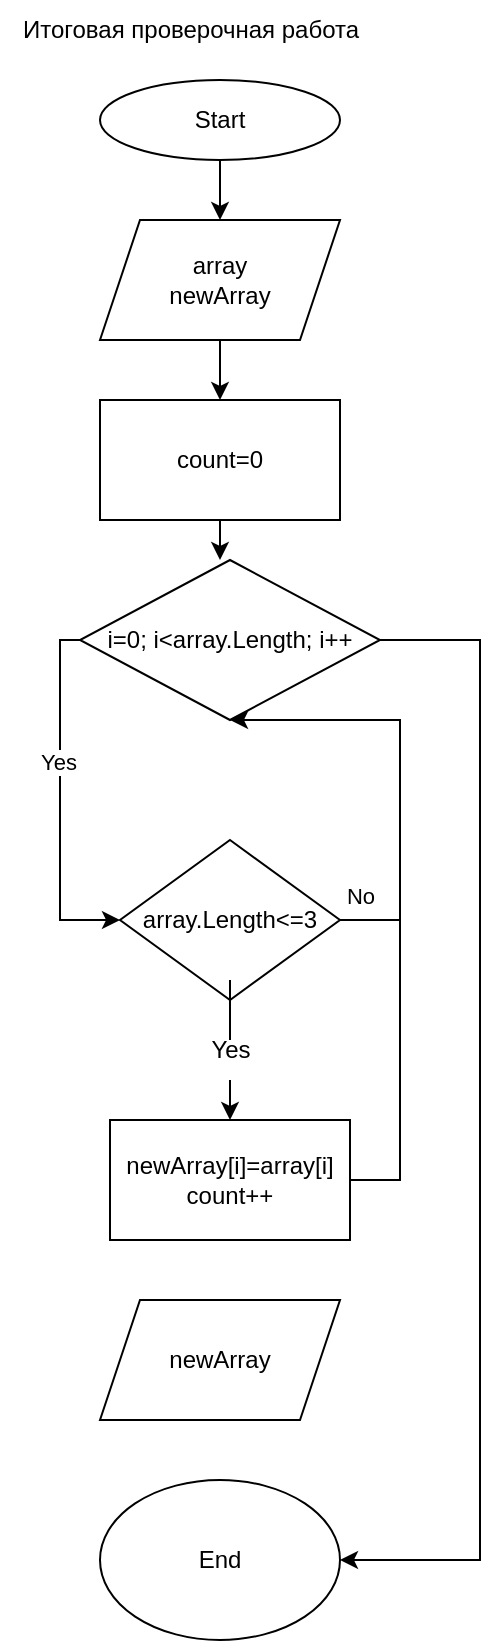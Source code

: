 <mxfile>
    <diagram id="C5RBs43oDa-KdzZeNtuy" name="Page-1">
        <mxGraphModel dx="636" dy="284" grid="1" gridSize="10" guides="1" tooltips="1" connect="1" arrows="1" fold="1" page="1" pageScale="1" pageWidth="827" pageHeight="1169" math="0" shadow="0">
            <root>
                <mxCell id="WIyWlLk6GJQsqaUBKTNV-0"/>
                <mxCell id="WIyWlLk6GJQsqaUBKTNV-1" parent="WIyWlLk6GJQsqaUBKTNV-0"/>
                <mxCell id="zuTQzKUe-VPVfcQqOjv3-0" value="Итоговая проверочная работа" style="text;html=1;align=center;verticalAlign=middle;resizable=0;points=[];autosize=1;strokeColor=none;fillColor=none;" parent="WIyWlLk6GJQsqaUBKTNV-1" vertex="1">
                    <mxGeometry x="40" width="190" height="30" as="geometry"/>
                </mxCell>
                <mxCell id="zuTQzKUe-VPVfcQqOjv3-3" value="" style="edgeStyle=orthogonalEdgeStyle;rounded=0;orthogonalLoop=1;jettySize=auto;html=1;" parent="WIyWlLk6GJQsqaUBKTNV-1" source="zuTQzKUe-VPVfcQqOjv3-1" target="zuTQzKUe-VPVfcQqOjv3-2" edge="1">
                    <mxGeometry relative="1" as="geometry"/>
                </mxCell>
                <mxCell id="zuTQzKUe-VPVfcQqOjv3-1" value="Start" style="ellipse;whiteSpace=wrap;html=1;" parent="WIyWlLk6GJQsqaUBKTNV-1" vertex="1">
                    <mxGeometry x="90" y="40" width="120" height="40" as="geometry"/>
                </mxCell>
                <mxCell id="zuTQzKUe-VPVfcQqOjv3-5" value="" style="edgeStyle=orthogonalEdgeStyle;rounded=0;orthogonalLoop=1;jettySize=auto;html=1;" parent="WIyWlLk6GJQsqaUBKTNV-1" source="zuTQzKUe-VPVfcQqOjv3-2" target="zuTQzKUe-VPVfcQqOjv3-4" edge="1">
                    <mxGeometry relative="1" as="geometry"/>
                </mxCell>
                <mxCell id="zuTQzKUe-VPVfcQqOjv3-2" value="array&lt;br&gt;newArray" style="shape=parallelogram;perimeter=parallelogramPerimeter;whiteSpace=wrap;html=1;fixedSize=1;" parent="WIyWlLk6GJQsqaUBKTNV-1" vertex="1">
                    <mxGeometry x="90" y="110" width="120" height="60" as="geometry"/>
                </mxCell>
                <mxCell id="zuTQzKUe-VPVfcQqOjv3-8" value="" style="edgeStyle=orthogonalEdgeStyle;rounded=0;orthogonalLoop=1;jettySize=auto;html=1;" parent="WIyWlLk6GJQsqaUBKTNV-1" source="zuTQzKUe-VPVfcQqOjv3-4" edge="1">
                    <mxGeometry relative="1" as="geometry">
                        <mxPoint x="150" y="280" as="targetPoint"/>
                    </mxGeometry>
                </mxCell>
                <mxCell id="zuTQzKUe-VPVfcQqOjv3-4" value="count=0" style="rounded=0;whiteSpace=wrap;html=1;" parent="WIyWlLk6GJQsqaUBKTNV-1" vertex="1">
                    <mxGeometry x="90" y="200" width="120" height="60" as="geometry"/>
                </mxCell>
                <mxCell id="zuTQzKUe-VPVfcQqOjv3-13" value="" style="edgeStyle=orthogonalEdgeStyle;rounded=0;orthogonalLoop=1;jettySize=auto;html=1;startArrow=none;" parent="WIyWlLk6GJQsqaUBKTNV-1" source="zuTQzKUe-VPVfcQqOjv3-14" target="zuTQzKUe-VPVfcQqOjv3-12" edge="1">
                    <mxGeometry relative="1" as="geometry">
                        <Array as="points">
                            <mxPoint x="155" y="530"/>
                            <mxPoint x="155" y="530"/>
                        </Array>
                    </mxGeometry>
                </mxCell>
                <mxCell id="zuTQzKUe-VPVfcQqOjv3-9" value="array.Length&amp;lt;=3" style="rhombus;whiteSpace=wrap;html=1;" parent="WIyWlLk6GJQsqaUBKTNV-1" vertex="1">
                    <mxGeometry x="100" y="420" width="110" height="80" as="geometry"/>
                </mxCell>
                <mxCell id="zuTQzKUe-VPVfcQqOjv3-10" value="" style="endArrow=classic;html=1;rounded=0;exitX=0;exitY=0.5;exitDx=0;exitDy=0;entryX=0;entryY=0.5;entryDx=0;entryDy=0;" parent="WIyWlLk6GJQsqaUBKTNV-1" target="zuTQzKUe-VPVfcQqOjv3-9" edge="1">
                    <mxGeometry width="50" height="50" relative="1" as="geometry">
                        <mxPoint x="90" y="320" as="sourcePoint"/>
                        <mxPoint x="280" y="380" as="targetPoint"/>
                        <Array as="points">
                            <mxPoint x="70" y="320"/>
                            <mxPoint x="70" y="400"/>
                            <mxPoint x="70" y="460"/>
                        </Array>
                    </mxGeometry>
                </mxCell>
                <mxCell id="zuTQzKUe-VPVfcQqOjv3-11" value="Yes" style="edgeLabel;html=1;align=center;verticalAlign=middle;resizable=0;points=[];" parent="zuTQzKUe-VPVfcQqOjv3-10" vertex="1" connectable="0">
                    <mxGeometry x="-0.146" y="-1" relative="1" as="geometry">
                        <mxPoint as="offset"/>
                    </mxGeometry>
                </mxCell>
                <mxCell id="zuTQzKUe-VPVfcQqOjv3-12" value="newArray[i]=array[i]&lt;br&gt;count++" style="rounded=0;whiteSpace=wrap;html=1;" parent="WIyWlLk6GJQsqaUBKTNV-1" vertex="1">
                    <mxGeometry x="95" y="560" width="120" height="60" as="geometry"/>
                </mxCell>
                <mxCell id="zuTQzKUe-VPVfcQqOjv3-15" value="" style="edgeStyle=orthogonalEdgeStyle;rounded=0;orthogonalLoop=1;jettySize=auto;html=1;endArrow=none;" parent="WIyWlLk6GJQsqaUBKTNV-1" source="zuTQzKUe-VPVfcQqOjv3-9" target="zuTQzKUe-VPVfcQqOjv3-14" edge="1">
                    <mxGeometry relative="1" as="geometry">
                        <mxPoint x="155" y="500" as="sourcePoint"/>
                        <mxPoint x="155" y="560" as="targetPoint"/>
                        <Array as="points"/>
                    </mxGeometry>
                </mxCell>
                <mxCell id="zuTQzKUe-VPVfcQqOjv3-14" value="Yes" style="text;html=1;align=center;verticalAlign=middle;resizable=0;points=[];autosize=1;strokeColor=none;fillColor=none;" parent="WIyWlLk6GJQsqaUBKTNV-1" vertex="1">
                    <mxGeometry x="135" y="510" width="40" height="30" as="geometry"/>
                </mxCell>
                <mxCell id="zuTQzKUe-VPVfcQqOjv3-16" value="" style="endArrow=classic;html=1;rounded=0;exitX=1;exitY=0.5;exitDx=0;exitDy=0;entryX=0.5;entryY=1;entryDx=0;entryDy=0;" parent="WIyWlLk6GJQsqaUBKTNV-1" source="zuTQzKUe-VPVfcQqOjv3-9" target="zuTQzKUe-VPVfcQqOjv3-25" edge="1">
                    <mxGeometry width="50" height="50" relative="1" as="geometry">
                        <mxPoint x="230" y="420" as="sourcePoint"/>
                        <mxPoint x="180" y="360" as="targetPoint"/>
                        <Array as="points">
                            <mxPoint x="240" y="460"/>
                            <mxPoint x="240" y="360"/>
                        </Array>
                    </mxGeometry>
                </mxCell>
                <mxCell id="zuTQzKUe-VPVfcQqOjv3-17" value="No" style="edgeLabel;html=1;align=center;verticalAlign=middle;resizable=0;points=[];" parent="zuTQzKUe-VPVfcQqOjv3-16" vertex="1" connectable="0">
                    <mxGeometry x="-0.348" relative="1" as="geometry">
                        <mxPoint x="-20" y="28" as="offset"/>
                    </mxGeometry>
                </mxCell>
                <mxCell id="zuTQzKUe-VPVfcQqOjv3-19" value="" style="endArrow=none;html=1;rounded=0;exitX=1;exitY=0.5;exitDx=0;exitDy=0;" parent="WIyWlLk6GJQsqaUBKTNV-1" source="zuTQzKUe-VPVfcQqOjv3-12" edge="1">
                    <mxGeometry width="50" height="50" relative="1" as="geometry">
                        <mxPoint x="230" y="420" as="sourcePoint"/>
                        <mxPoint x="240" y="460" as="targetPoint"/>
                        <Array as="points">
                            <mxPoint x="240" y="590"/>
                        </Array>
                    </mxGeometry>
                </mxCell>
                <mxCell id="zuTQzKUe-VPVfcQqOjv3-21" value="newArray" style="shape=parallelogram;perimeter=parallelogramPerimeter;whiteSpace=wrap;html=1;fixedSize=1;" parent="WIyWlLk6GJQsqaUBKTNV-1" vertex="1">
                    <mxGeometry x="90" y="650" width="120" height="60" as="geometry"/>
                </mxCell>
                <mxCell id="zuTQzKUe-VPVfcQqOjv3-22" value="End" style="ellipse;whiteSpace=wrap;html=1;" parent="WIyWlLk6GJQsqaUBKTNV-1" vertex="1">
                    <mxGeometry x="90" y="740" width="120" height="80" as="geometry"/>
                </mxCell>
                <mxCell id="zuTQzKUe-VPVfcQqOjv3-23" value="" style="endArrow=classic;html=1;rounded=0;exitX=1;exitY=0.5;exitDx=0;exitDy=0;entryX=1;entryY=0.5;entryDx=0;entryDy=0;" parent="WIyWlLk6GJQsqaUBKTNV-1" target="zuTQzKUe-VPVfcQqOjv3-22" edge="1">
                    <mxGeometry width="50" height="50" relative="1" as="geometry">
                        <mxPoint x="210" y="320" as="sourcePoint"/>
                        <mxPoint x="280" y="580" as="targetPoint"/>
                        <Array as="points">
                            <mxPoint x="280" y="320"/>
                            <mxPoint x="280" y="780"/>
                        </Array>
                    </mxGeometry>
                </mxCell>
                <mxCell id="zuTQzKUe-VPVfcQqOjv3-25" value="i=0; i&amp;lt;array.Length; i++" style="rhombus;whiteSpace=wrap;html=1;" parent="WIyWlLk6GJQsqaUBKTNV-1" vertex="1">
                    <mxGeometry x="80" y="280" width="150" height="80" as="geometry"/>
                </mxCell>
            </root>
        </mxGraphModel>
    </diagram>
</mxfile>